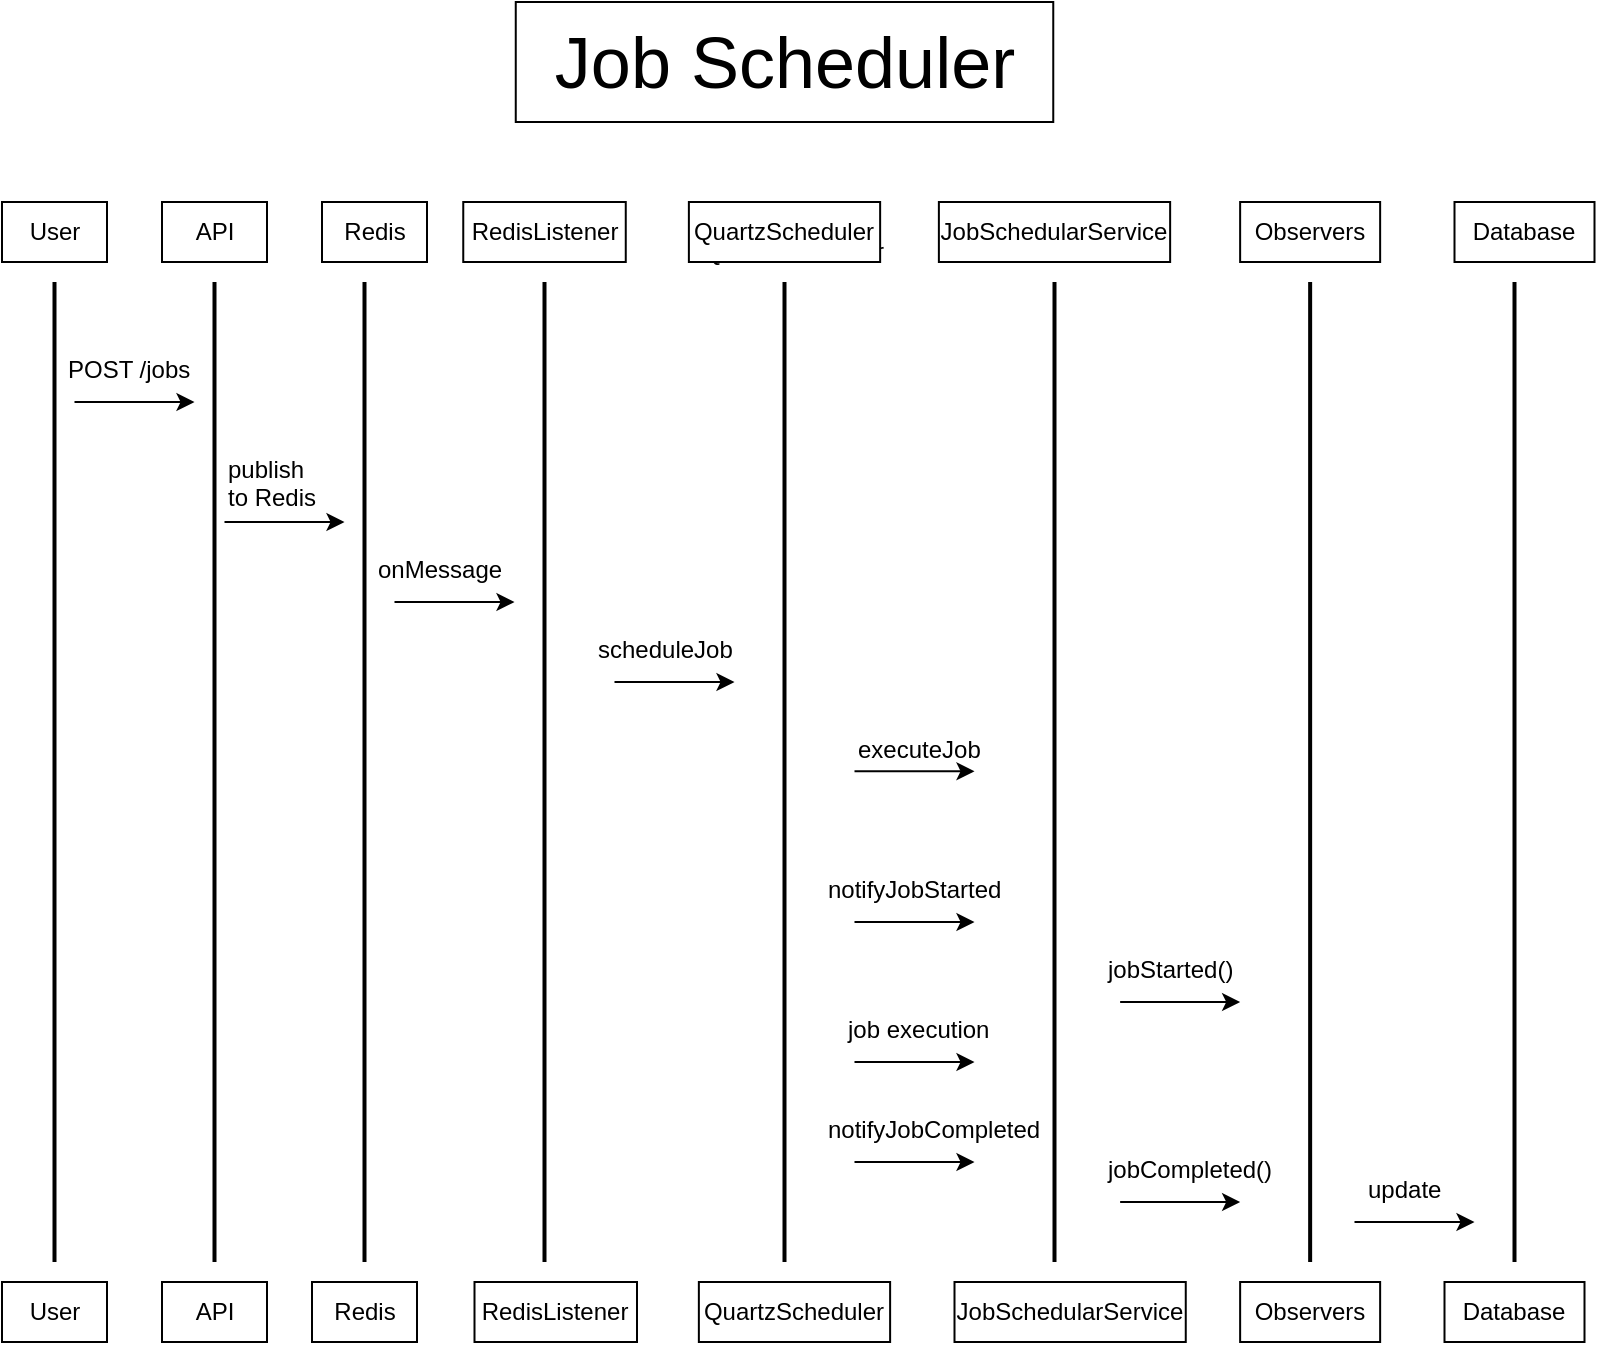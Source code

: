 <mxfile version="24.6.1" type="github">
  <diagram name="Page-1" id="VgCrtlZ1J3suMluwPObX">
    <mxGraphModel dx="1042" dy="1044" grid="1" gridSize="10" guides="1" tooltips="1" connect="1" arrows="1" fold="1" page="1" pageScale="1" pageWidth="850" pageHeight="1100" math="0" shadow="0">
      <root>
        <mxCell id="0" />
        <mxCell id="1" parent="0" />
        <mxCell id="kq8ZNvBFwQIqt6BBDqtK-122" value="Redis" style="text;html=1;align=center;verticalAlign=middle;whiteSpace=wrap;rounded=0;" vertex="1" parent="1">
          <mxGeometry x="183.25" y="220" width="60" height="30" as="geometry" />
        </mxCell>
        <mxCell id="kq8ZNvBFwQIqt6BBDqtK-123" value="API" style="text;html=1;align=center;verticalAlign=middle;whiteSpace=wrap;rounded=0;" vertex="1" parent="1">
          <mxGeometry x="103.25" y="220" width="60" height="30" as="geometry" />
        </mxCell>
        <mxCell id="kq8ZNvBFwQIqt6BBDqtK-124" value="QuartzScheduler" style="text;html=1;align=center;verticalAlign=middle;whiteSpace=wrap;rounded=0;" vertex="1" parent="1">
          <mxGeometry x="393.25" y="220" width="60" height="30" as="geometry" />
        </mxCell>
        <mxCell id="kq8ZNvBFwQIqt6BBDqtK-125" value="JobSchedularService" style="text;html=1;align=center;verticalAlign=middle;whiteSpace=wrap;rounded=0;" vertex="1" parent="1">
          <mxGeometry x="523.25" y="220" width="60" height="30" as="geometry" />
        </mxCell>
        <mxCell id="kq8ZNvBFwQIqt6BBDqtK-126" value="Database" style="text;html=1;align=center;verticalAlign=middle;whiteSpace=wrap;rounded=0;" vertex="1" parent="1">
          <mxGeometry x="753.25" y="220" width="60" height="30" as="geometry" />
        </mxCell>
        <mxCell id="kq8ZNvBFwQIqt6BBDqtK-127" value="" style="line;strokeWidth=2;direction=south;html=1;" vertex="1" parent="1">
          <mxGeometry x="48.25" y="250" width="10" height="490" as="geometry" />
        </mxCell>
        <mxCell id="kq8ZNvBFwQIqt6BBDqtK-128" value="" style="line;strokeWidth=2;direction=south;html=1;" vertex="1" parent="1">
          <mxGeometry x="203.25" y="250" width="10" height="490" as="geometry" />
        </mxCell>
        <mxCell id="kq8ZNvBFwQIqt6BBDqtK-129" value="" style="line;strokeWidth=2;direction=south;html=1;" vertex="1" parent="1">
          <mxGeometry x="293.25" y="250" width="10" height="490" as="geometry" />
        </mxCell>
        <mxCell id="kq8ZNvBFwQIqt6BBDqtK-130" value="" style="line;strokeWidth=2;direction=south;html=1;" vertex="1" parent="1">
          <mxGeometry x="413.25" y="250" width="10" height="490" as="geometry" />
        </mxCell>
        <mxCell id="kq8ZNvBFwQIqt6BBDqtK-131" value="" style="line;strokeWidth=2;direction=south;html=1;" vertex="1" parent="1">
          <mxGeometry x="548.25" y="250" width="10" height="490" as="geometry" />
        </mxCell>
        <mxCell id="kq8ZNvBFwQIqt6BBDqtK-132" value="" style="line;strokeWidth=2;direction=south;html=1;" vertex="1" parent="1">
          <mxGeometry x="676.07" y="250" width="10" height="490" as="geometry" />
        </mxCell>
        <mxCell id="kq8ZNvBFwQIqt6BBDqtK-133" value="" style="line;strokeWidth=2;direction=south;html=1;" vertex="1" parent="1">
          <mxGeometry x="778.25" y="250" width="10" height="490" as="geometry" />
        </mxCell>
        <mxCell id="kq8ZNvBFwQIqt6BBDqtK-134" value="" style="line;strokeWidth=2;direction=south;html=1;" vertex="1" parent="1">
          <mxGeometry x="128.25" y="250" width="10" height="490" as="geometry" />
        </mxCell>
        <mxCell id="kq8ZNvBFwQIqt6BBDqtK-135" value="" style="endArrow=classic;html=1;rounded=0;" edge="1" parent="1">
          <mxGeometry width="50" height="50" relative="1" as="geometry">
            <mxPoint x="63.25" y="310" as="sourcePoint" />
            <mxPoint x="123.25" y="310" as="targetPoint" />
          </mxGeometry>
        </mxCell>
        <mxCell id="kq8ZNvBFwQIqt6BBDqtK-136" value="User" style="rounded=0;whiteSpace=wrap;html=1;" vertex="1" parent="1">
          <mxGeometry x="27" y="210" width="52.5" height="30" as="geometry" />
        </mxCell>
        <mxCell id="kq8ZNvBFwQIqt6BBDqtK-137" value="API" style="rounded=0;whiteSpace=wrap;html=1;" vertex="1" parent="1">
          <mxGeometry x="107" y="210" width="52.5" height="30" as="geometry" />
        </mxCell>
        <mxCell id="kq8ZNvBFwQIqt6BBDqtK-138" value="Redis" style="rounded=0;whiteSpace=wrap;html=1;" vertex="1" parent="1">
          <mxGeometry x="187" y="210" width="52.5" height="30" as="geometry" />
        </mxCell>
        <mxCell id="kq8ZNvBFwQIqt6BBDqtK-139" value="RedisListener" style="rounded=0;whiteSpace=wrap;html=1;" vertex="1" parent="1">
          <mxGeometry x="257.63" y="210" width="81.25" height="30" as="geometry" />
        </mxCell>
        <mxCell id="kq8ZNvBFwQIqt6BBDqtK-140" value="QuartzScheduler" style="rounded=0;whiteSpace=wrap;html=1;" vertex="1" parent="1">
          <mxGeometry x="370.44" y="210" width="95.63" height="30" as="geometry" />
        </mxCell>
        <mxCell id="kq8ZNvBFwQIqt6BBDqtK-141" value="JobSchedularService" style="rounded=0;whiteSpace=wrap;html=1;" vertex="1" parent="1">
          <mxGeometry x="495.44" y="210" width="115.63" height="30" as="geometry" />
        </mxCell>
        <mxCell id="kq8ZNvBFwQIqt6BBDqtK-142" value="Observers" style="rounded=0;whiteSpace=wrap;html=1;" vertex="1" parent="1">
          <mxGeometry x="646.07" y="210" width="70" height="30" as="geometry" />
        </mxCell>
        <mxCell id="kq8ZNvBFwQIqt6BBDqtK-143" value="Database" style="rounded=0;whiteSpace=wrap;html=1;" vertex="1" parent="1">
          <mxGeometry x="753.25" y="210" width="70" height="30" as="geometry" />
        </mxCell>
        <mxCell id="kq8ZNvBFwQIqt6BBDqtK-144" value="" style="endArrow=classic;html=1;rounded=0;" edge="1" parent="1">
          <mxGeometry width="50" height="50" relative="1" as="geometry">
            <mxPoint x="138.25" y="370" as="sourcePoint" />
            <mxPoint x="198.25" y="370" as="targetPoint" />
            <Array as="points">
              <mxPoint x="193.25" y="370" />
            </Array>
          </mxGeometry>
        </mxCell>
        <mxCell id="kq8ZNvBFwQIqt6BBDqtK-145" value="" style="endArrow=classic;html=1;rounded=0;" edge="1" parent="1">
          <mxGeometry width="50" height="50" relative="1" as="geometry">
            <mxPoint x="223.25" y="410" as="sourcePoint" />
            <mxPoint x="283.25" y="410" as="targetPoint" />
          </mxGeometry>
        </mxCell>
        <mxCell id="kq8ZNvBFwQIqt6BBDqtK-146" value="" style="endArrow=classic;html=1;rounded=0;" edge="1" parent="1">
          <mxGeometry width="50" height="50" relative="1" as="geometry">
            <mxPoint x="333.25" y="450" as="sourcePoint" />
            <mxPoint x="393.25" y="450" as="targetPoint" />
          </mxGeometry>
        </mxCell>
        <mxCell id="kq8ZNvBFwQIqt6BBDqtK-147" value="" style="endArrow=classic;html=1;rounded=0;" edge="1" parent="1">
          <mxGeometry width="50" height="50" relative="1" as="geometry">
            <mxPoint x="453.25" y="494.64" as="sourcePoint" />
            <mxPoint x="513.25" y="494.64" as="targetPoint" />
          </mxGeometry>
        </mxCell>
        <mxCell id="kq8ZNvBFwQIqt6BBDqtK-148" value="" style="endArrow=classic;html=1;rounded=0;" edge="1" parent="1">
          <mxGeometry width="50" height="50" relative="1" as="geometry">
            <mxPoint x="453.25" y="570" as="sourcePoint" />
            <mxPoint x="513.25" y="570" as="targetPoint" />
          </mxGeometry>
        </mxCell>
        <mxCell id="kq8ZNvBFwQIqt6BBDqtK-149" value="" style="endArrow=classic;html=1;rounded=0;" edge="1" parent="1">
          <mxGeometry width="50" height="50" relative="1" as="geometry">
            <mxPoint x="453.25" y="640" as="sourcePoint" />
            <mxPoint x="513.25" y="640" as="targetPoint" />
          </mxGeometry>
        </mxCell>
        <mxCell id="kq8ZNvBFwQIqt6BBDqtK-150" value="" style="endArrow=classic;html=1;rounded=0;" edge="1" parent="1">
          <mxGeometry width="50" height="50" relative="1" as="geometry">
            <mxPoint x="453.25" y="690" as="sourcePoint" />
            <mxPoint x="513.25" y="690" as="targetPoint" />
          </mxGeometry>
        </mxCell>
        <mxCell id="kq8ZNvBFwQIqt6BBDqtK-151" value="" style="endArrow=classic;html=1;rounded=0;" edge="1" parent="1">
          <mxGeometry width="50" height="50" relative="1" as="geometry">
            <mxPoint x="586.07" y="610" as="sourcePoint" />
            <mxPoint x="646.07" y="610" as="targetPoint" />
          </mxGeometry>
        </mxCell>
        <mxCell id="kq8ZNvBFwQIqt6BBDqtK-152" value="" style="endArrow=classic;html=1;rounded=0;" edge="1" parent="1">
          <mxGeometry width="50" height="50" relative="1" as="geometry">
            <mxPoint x="586.07" y="710" as="sourcePoint" />
            <mxPoint x="646.07" y="710" as="targetPoint" />
          </mxGeometry>
        </mxCell>
        <mxCell id="kq8ZNvBFwQIqt6BBDqtK-153" value="" style="endArrow=classic;html=1;rounded=0;" edge="1" parent="1">
          <mxGeometry width="50" height="50" relative="1" as="geometry">
            <mxPoint x="703.25" y="720" as="sourcePoint" />
            <mxPoint x="763.25" y="720" as="targetPoint" />
          </mxGeometry>
        </mxCell>
        <mxCell id="kq8ZNvBFwQIqt6BBDqtK-154" value="POST /jobs" style="text;whiteSpace=wrap;html=1;" vertex="1" parent="1">
          <mxGeometry x="58.25" y="280" width="90" height="40" as="geometry" />
        </mxCell>
        <mxCell id="kq8ZNvBFwQIqt6BBDqtK-155" value="publish to Redis" style="text;whiteSpace=wrap;html=1;" vertex="1" parent="1">
          <mxGeometry x="138.25" y="330" width="50" height="40" as="geometry" />
        </mxCell>
        <mxCell id="kq8ZNvBFwQIqt6BBDqtK-156" value="onMessage" style="text;whiteSpace=wrap;html=1;" vertex="1" parent="1">
          <mxGeometry x="213.25" y="380" width="100" height="40" as="geometry" />
        </mxCell>
        <mxCell id="kq8ZNvBFwQIqt6BBDqtK-157" value="scheduleJob" style="text;whiteSpace=wrap;html=1;" vertex="1" parent="1">
          <mxGeometry x="323.25" y="420" width="100" height="40" as="geometry" />
        </mxCell>
        <mxCell id="kq8ZNvBFwQIqt6BBDqtK-158" value="executeJob" style="text;whiteSpace=wrap;html=1;" vertex="1" parent="1">
          <mxGeometry x="453.25" y="470" width="90" height="40" as="geometry" />
        </mxCell>
        <mxCell id="kq8ZNvBFwQIqt6BBDqtK-159" value="notifyJobStarted" style="text;whiteSpace=wrap;html=1;" vertex="1" parent="1">
          <mxGeometry x="438.25" y="540" width="120" height="40" as="geometry" />
        </mxCell>
        <mxCell id="kq8ZNvBFwQIqt6BBDqtK-160" value="job execution" style="text;whiteSpace=wrap;html=1;" vertex="1" parent="1">
          <mxGeometry x="448.25" y="610" width="100" height="40" as="geometry" />
        </mxCell>
        <mxCell id="kq8ZNvBFwQIqt6BBDqtK-161" value="notifyJobCompleted" style="text;whiteSpace=wrap;html=1;" vertex="1" parent="1">
          <mxGeometry x="438.25" y="660" width="140" height="40" as="geometry" />
        </mxCell>
        <mxCell id="kq8ZNvBFwQIqt6BBDqtK-162" value="jobStarted()" style="text;whiteSpace=wrap;html=1;" vertex="1" parent="1">
          <mxGeometry x="578.25" y="580" width="100" height="40" as="geometry" />
        </mxCell>
        <mxCell id="kq8ZNvBFwQIqt6BBDqtK-163" value="jobCompleted()" style="text;whiteSpace=wrap;html=1;" vertex="1" parent="1">
          <mxGeometry x="578.25" y="680" width="120" height="40" as="geometry" />
        </mxCell>
        <mxCell id="kq8ZNvBFwQIqt6BBDqtK-164" value="update" style="text;whiteSpace=wrap;html=1;" vertex="1" parent="1">
          <mxGeometry x="708.25" y="690" width="70" height="40" as="geometry" />
        </mxCell>
        <mxCell id="kq8ZNvBFwQIqt6BBDqtK-165" value="User" style="rounded=0;whiteSpace=wrap;html=1;" vertex="1" parent="1">
          <mxGeometry x="27" y="750" width="52.5" height="30" as="geometry" />
        </mxCell>
        <mxCell id="kq8ZNvBFwQIqt6BBDqtK-166" value="API" style="rounded=0;whiteSpace=wrap;html=1;" vertex="1" parent="1">
          <mxGeometry x="107" y="750" width="52.5" height="30" as="geometry" />
        </mxCell>
        <mxCell id="kq8ZNvBFwQIqt6BBDqtK-167" value="Redis" style="rounded=0;whiteSpace=wrap;html=1;" vertex="1" parent="1">
          <mxGeometry x="182" y="750" width="52.5" height="30" as="geometry" />
        </mxCell>
        <mxCell id="kq8ZNvBFwQIqt6BBDqtK-168" value="RedisListener" style="rounded=0;whiteSpace=wrap;html=1;" vertex="1" parent="1">
          <mxGeometry x="263.25" y="750" width="81.25" height="30" as="geometry" />
        </mxCell>
        <mxCell id="kq8ZNvBFwQIqt6BBDqtK-169" value="QuartzScheduler" style="rounded=0;whiteSpace=wrap;html=1;" vertex="1" parent="1">
          <mxGeometry x="375.43" y="750" width="95.63" height="30" as="geometry" />
        </mxCell>
        <mxCell id="kq8ZNvBFwQIqt6BBDqtK-170" value="JobSchedularService" style="rounded=0;whiteSpace=wrap;html=1;" vertex="1" parent="1">
          <mxGeometry x="503.25" y="750" width="115.63" height="30" as="geometry" />
        </mxCell>
        <mxCell id="kq8ZNvBFwQIqt6BBDqtK-171" value="Observers" style="rounded=0;whiteSpace=wrap;html=1;" vertex="1" parent="1">
          <mxGeometry x="646.07" y="750" width="70" height="30" as="geometry" />
        </mxCell>
        <mxCell id="kq8ZNvBFwQIqt6BBDqtK-172" value="Database" style="rounded=0;whiteSpace=wrap;html=1;" vertex="1" parent="1">
          <mxGeometry x="748.25" y="750" width="70" height="30" as="geometry" />
        </mxCell>
        <mxCell id="kq8ZNvBFwQIqt6BBDqtK-173" value="&lt;span style=&quot;font-size: 36px;&quot;&gt;Job Scheduler&lt;/span&gt;" style="rounded=0;whiteSpace=wrap;html=1;" vertex="1" parent="1">
          <mxGeometry x="283.88" y="110" width="268.75" height="60" as="geometry" />
        </mxCell>
      </root>
    </mxGraphModel>
  </diagram>
</mxfile>
